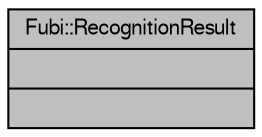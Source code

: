 digraph "Fubi::RecognitionResult"
{
  edge [fontname="FreeSans",fontsize="10",labelfontname="FreeSans",labelfontsize="10"];
  node [fontname="FreeSans",fontsize="10",shape=record];
  Node1 [label="{Fubi::RecognitionResult\n||}",height=0.2,width=0.4,color="black", fillcolor="grey75", style="filled" fontcolor="black"];
}
